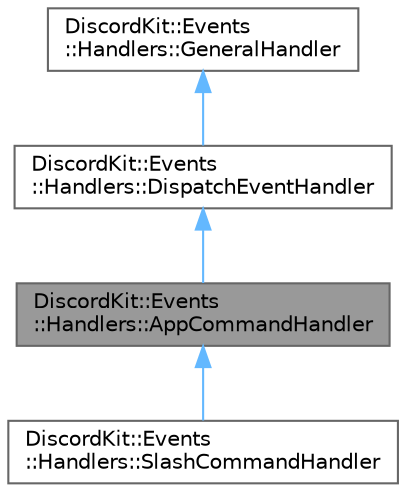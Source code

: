 digraph "DiscordKit::Events::Handlers::AppCommandHandler"
{
 // LATEX_PDF_SIZE
  bgcolor="transparent";
  edge [fontname=Helvetica,fontsize=10,labelfontname=Helvetica,labelfontsize=10];
  node [fontname=Helvetica,fontsize=10,shape=box,height=0.2,width=0.4];
  Node1 [id="Node000001",label="DiscordKit::Events\l::Handlers::AppCommandHandler",height=0.2,width=0.4,color="gray40", fillcolor="grey60", style="filled", fontcolor="black",tooltip=" "];
  Node2 -> Node1 [id="edge1_Node000001_Node000002",dir="back",color="steelblue1",style="solid",tooltip=" "];
  Node2 [id="Node000002",label="DiscordKit::Events\l::Handlers::DispatchEventHandler",height=0.2,width=0.4,color="gray40", fillcolor="white", style="filled",URL="$dc/de4/classDiscordKit_1_1Events_1_1Handlers_1_1DispatchEventHandler.html",tooltip=" "];
  Node3 -> Node2 [id="edge2_Node000002_Node000003",dir="back",color="steelblue1",style="solid",tooltip=" "];
  Node3 [id="Node000003",label="DiscordKit::Events\l::Handlers::GeneralHandler",height=0.2,width=0.4,color="gray40", fillcolor="white", style="filled",URL="$dc/dac/classDiscordKit_1_1Events_1_1Handlers_1_1GeneralHandler.html",tooltip=" "];
  Node1 -> Node4 [id="edge3_Node000001_Node000004",dir="back",color="steelblue1",style="solid",tooltip=" "];
  Node4 [id="Node000004",label="DiscordKit::Events\l::Handlers::SlashCommandHandler",height=0.2,width=0.4,color="gray40", fillcolor="white", style="filled",URL="$d5/df2/classDiscordKit_1_1Events_1_1Handlers_1_1SlashCommandHandler.html",tooltip=" "];
}
